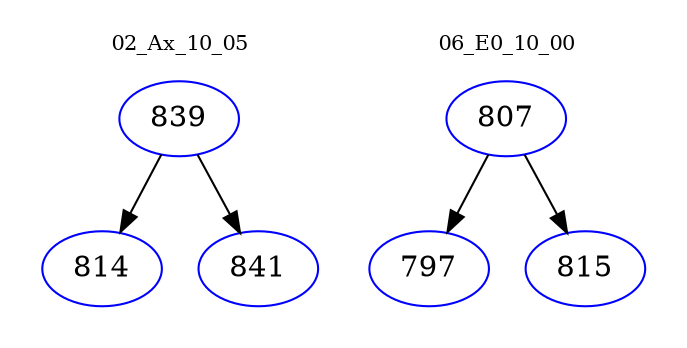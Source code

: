 digraph{
subgraph cluster_0 {
color = white
label = "02_Ax_10_05";
fontsize=10;
T0_839 [label="839", color="blue"]
T0_839 -> T0_814 [color="black"]
T0_814 [label="814", color="blue"]
T0_839 -> T0_841 [color="black"]
T0_841 [label="841", color="blue"]
}
subgraph cluster_1 {
color = white
label = "06_E0_10_00";
fontsize=10;
T1_807 [label="807", color="blue"]
T1_807 -> T1_797 [color="black"]
T1_797 [label="797", color="blue"]
T1_807 -> T1_815 [color="black"]
T1_815 [label="815", color="blue"]
}
}
